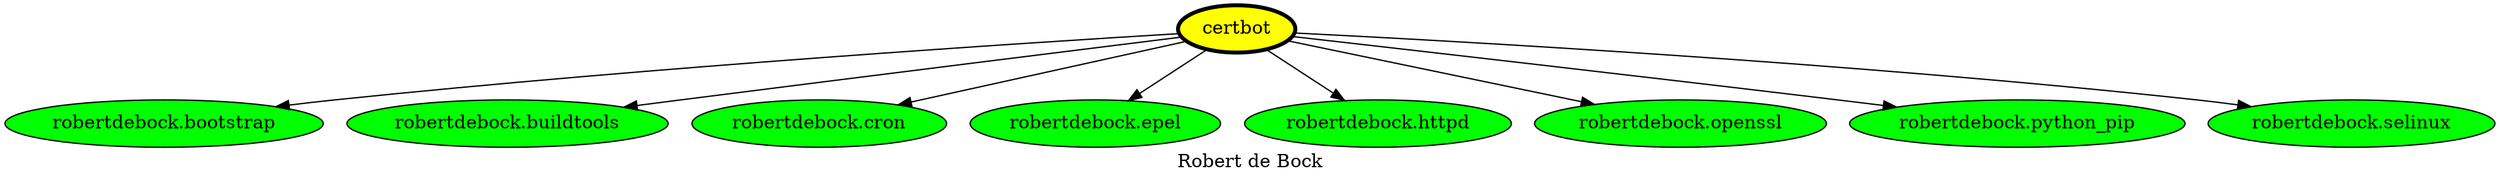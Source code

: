 digraph PhiloDilemma {
  label = "Robert de Bock" ;
  overlap=false
  {
    "certbot" [fillcolor=yellow style=filled penwidth=3]
    "robertdebock.bootstrap" [fillcolor=green style=filled]
    "robertdebock.buildtools" [fillcolor=green style=filled]
    "robertdebock.cron" [fillcolor=green style=filled]
    "robertdebock.epel" [fillcolor=green style=filled]
    "robertdebock.httpd" [fillcolor=green style=filled]
    "robertdebock.openssl" [fillcolor=green style=filled]
    "robertdebock.python_pip" [fillcolor=green style=filled]
    "robertdebock.selinux" [fillcolor=green style=filled]
  }
  "certbot" -> "robertdebock.bootstrap"
  "certbot" -> "robertdebock.buildtools"
  "certbot" -> "robertdebock.cron"
  "certbot" -> "robertdebock.epel"
  "certbot" -> "robertdebock.httpd"
  "certbot" -> "robertdebock.openssl"
  "certbot" -> "robertdebock.python_pip"
  "certbot" -> "robertdebock.selinux"
}
